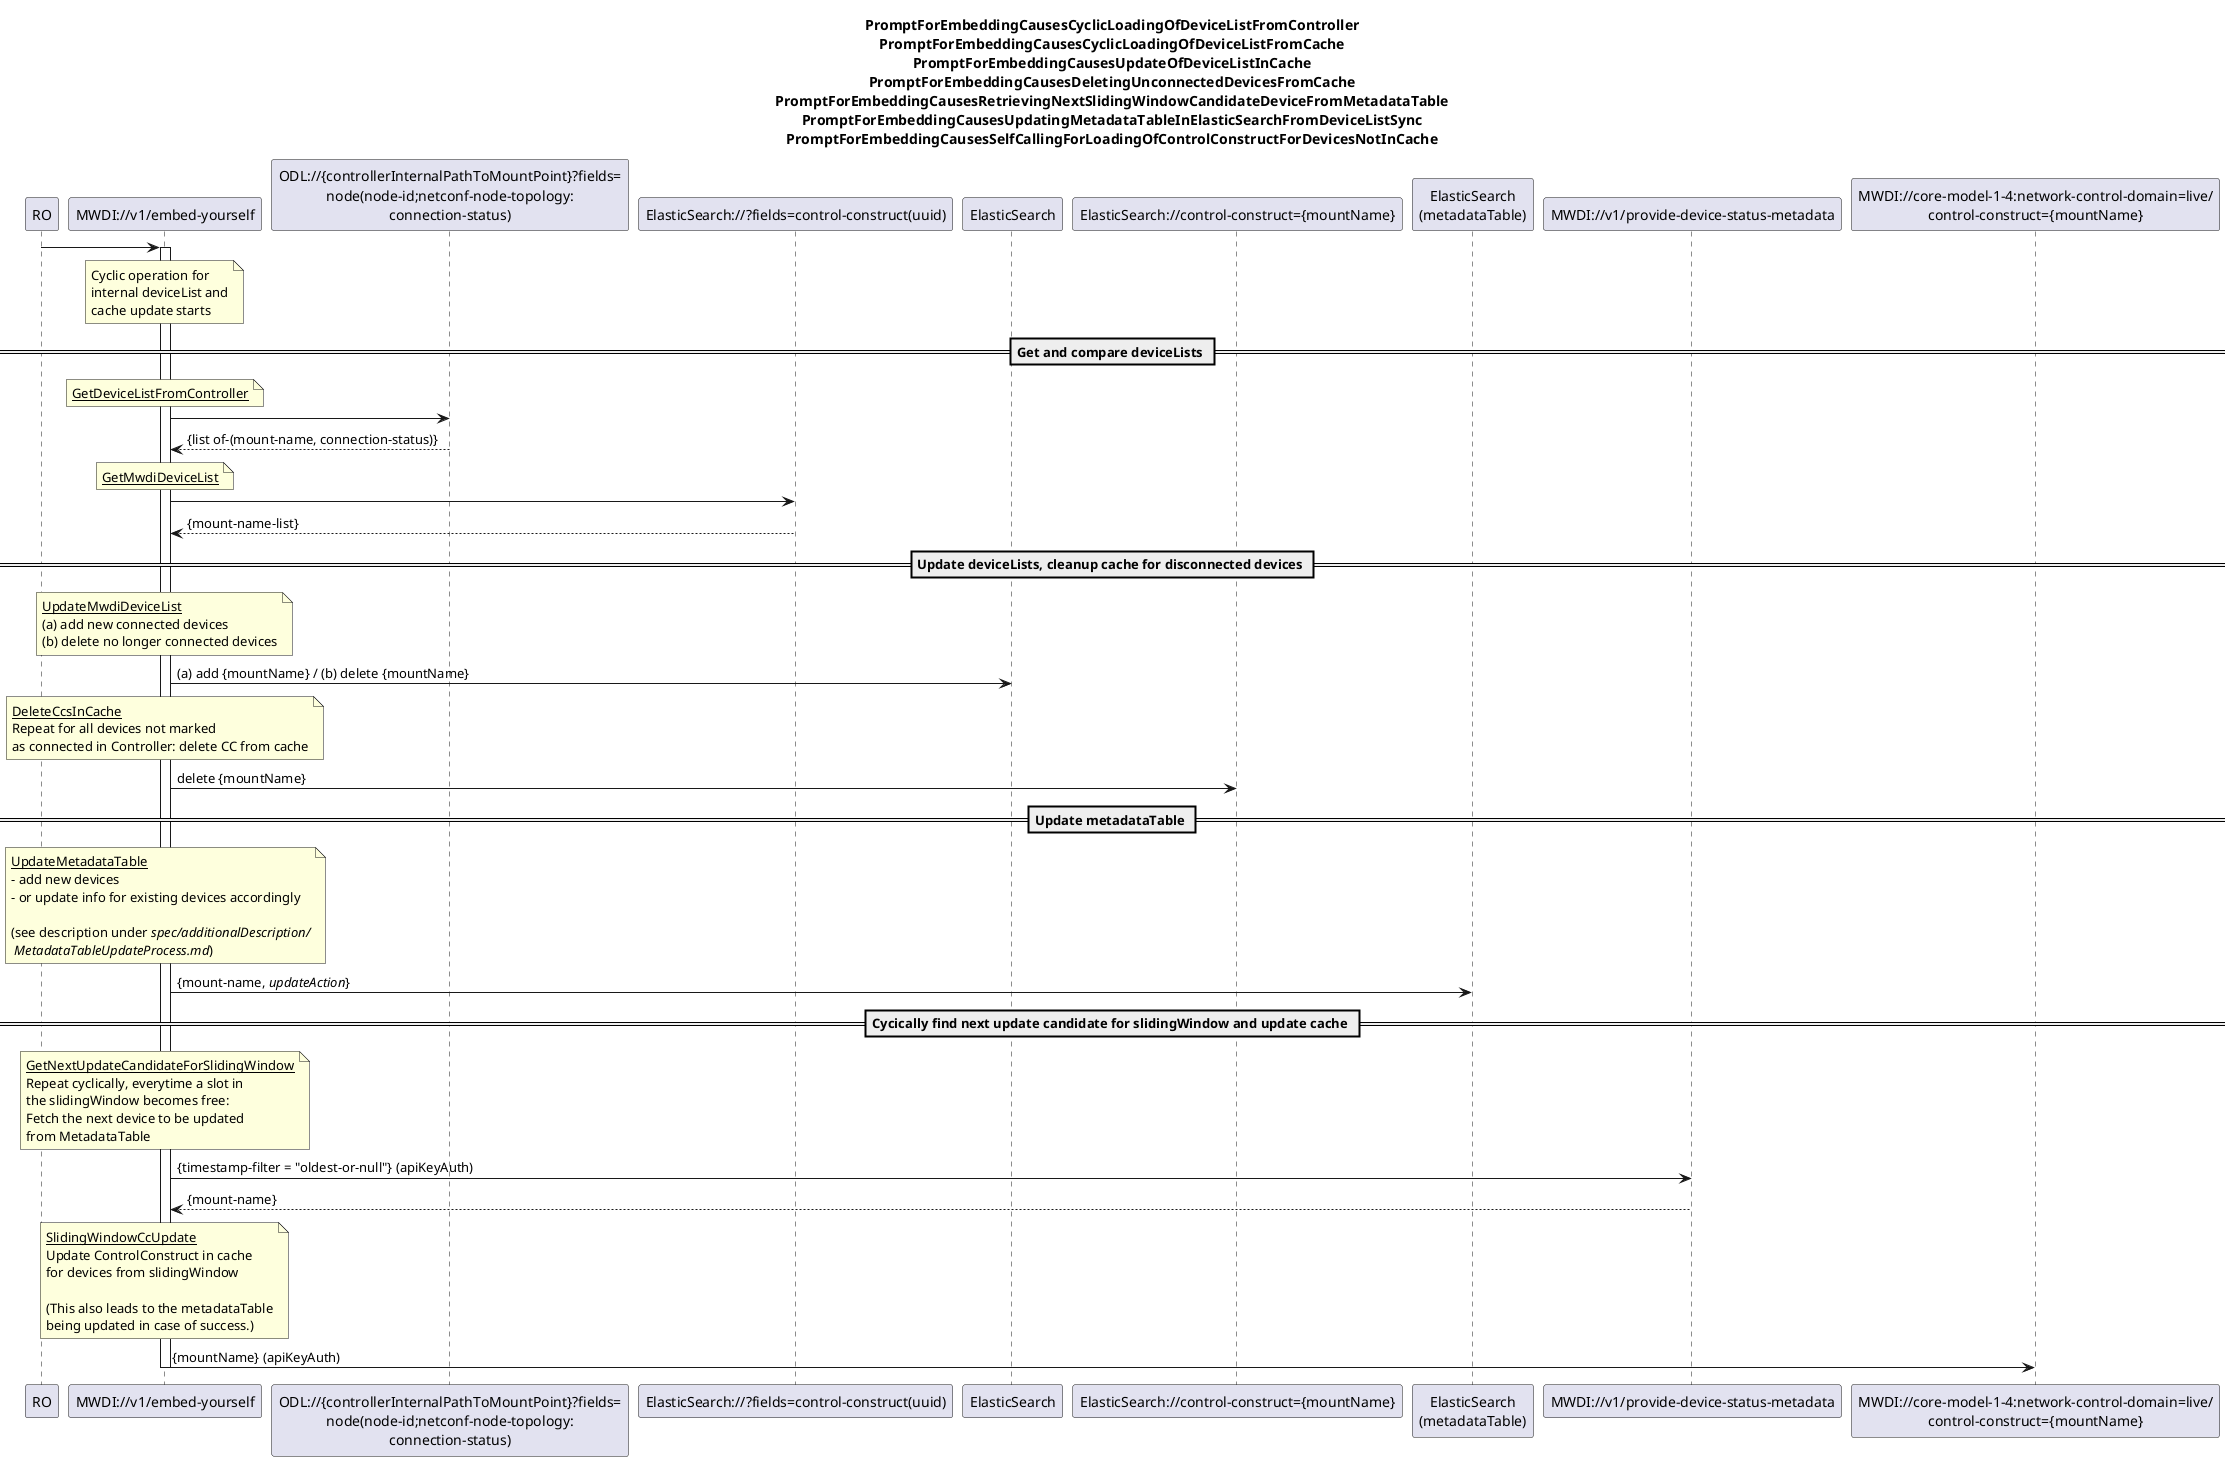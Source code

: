 @startuml 00x_CyclicOperationBasedDeviceListSync
skinparam responseMessageBelowArrow true


'new:

title
PromptForEmbeddingCausesCyclicLoadingOfDeviceListFromController
PromptForEmbeddingCausesCyclicLoadingOfDeviceListFromCache
PromptForEmbeddingCausesUpdateOfDeviceListInCache
PromptForEmbeddingCausesDeletingUnconnectedDevicesFromCache
PromptForEmbeddingCausesRetrievingNextSlidingWindowCandidateDeviceFromMetadataTable
PromptForEmbeddingCausesUpdatingMetadataTableInElasticSearchFromDeviceListSync
PromptForEmbeddingCausesSelfCallingForLoadingOfControlConstructForDevicesNotInCache
end title

participant "RO" as ro
participant "MWDI://v1/embed-yourself" as mwdi
participant "ODL://{controllerInternalPathToMountPoint}?fields=\nnode(node-id;netconf-node-topology:\nconnection-status)" as odlConnectionStatus
participant "ElasticSearch://?fields=control-construct(uuid)" as ConnectedDeviceList
participant "ElasticSearch" as es
participant "ElasticSearch://control-construct={mountName}" as esCC
participant "ElasticSearch\n(metadataTable)" as mtab
participant "MWDI://v1/provide-device-status-metadata" as metadata
participant "MWDI://core-model-1-4:network-control-domain=live/\ncontrol-construct={mountName}" as ControlConstruct



ro -> mwdi
activate mwdi

note over mwdi
Cyclic operation for 
internal deviceList and
cache update starts
end note

== Get and compare deviceLists ==

'get deviceList from Controller
note over mwdi
  <u>GetDeviceListFromController</u>
end note
mwdi -> odlConnectionStatus
odlConnectionStatus --> mwdi: {list of-(mount-name, connection-status)}

'get MWDI deviceList from ElasticSearch
note over mwdi
  <u>GetMwdiDeviceList</u>
end note
mwdi -> ConnectedDeviceList
ConnectedDeviceList --> mwdi: {mount-name-list}

== Update deviceLists, cleanup cache for disconnected devices ==

note over mwdi
  <u>UpdateMwdiDeviceList</u>
  (a) add new connected devices
  (b) delete no longer connected devices
end note
mwdi -> es: (a) add {mountName} / (b) delete {mountName}

note over mwdi
  <u>DeleteCcsInCache</u>
  Repeat for all devices not marked
  as connected in Controller: delete CC from cache
end note
mwdi -> esCC: delete {mountName}

== Update metadataTable ==
note over mwdi
  <u>UpdateMetadataTable</u>
  - add new devices
  - or update info for existing devices accordingly

  (see description under <i>spec/additionalDescription/</i>
   <i>MetadataTableUpdateProcess.md</i>)
end note
mwdi -> mtab: {mount-name, <i>updateAction</i>}

== Cycically find next update candidate for slidingWindow and update cache == 

note over mwdi
  <u>GetNextUpdateCandidateForSlidingWindow</u>
  Repeat cyclically, everytime a slot in
  the slidingWindow becomes free:
  Fetch the next device to be updated
  from MetadataTable
end note
mwdi -> metadata: {timestamp-filter = "oldest-or-null"} (apiKeyAuth)
metadata --> mwdi: {mount-name}

note over mwdi
  <u>SlidingWindowCcUpdate</u>
  Update ControlConstruct in cache
  for devices from slidingWindow

  (This also leads to the metadataTable
  being updated in case of success.) 
end note
mwdi -> ControlConstruct: {mountName} (apiKeyAuth)

deactivate mwdi

@enduml